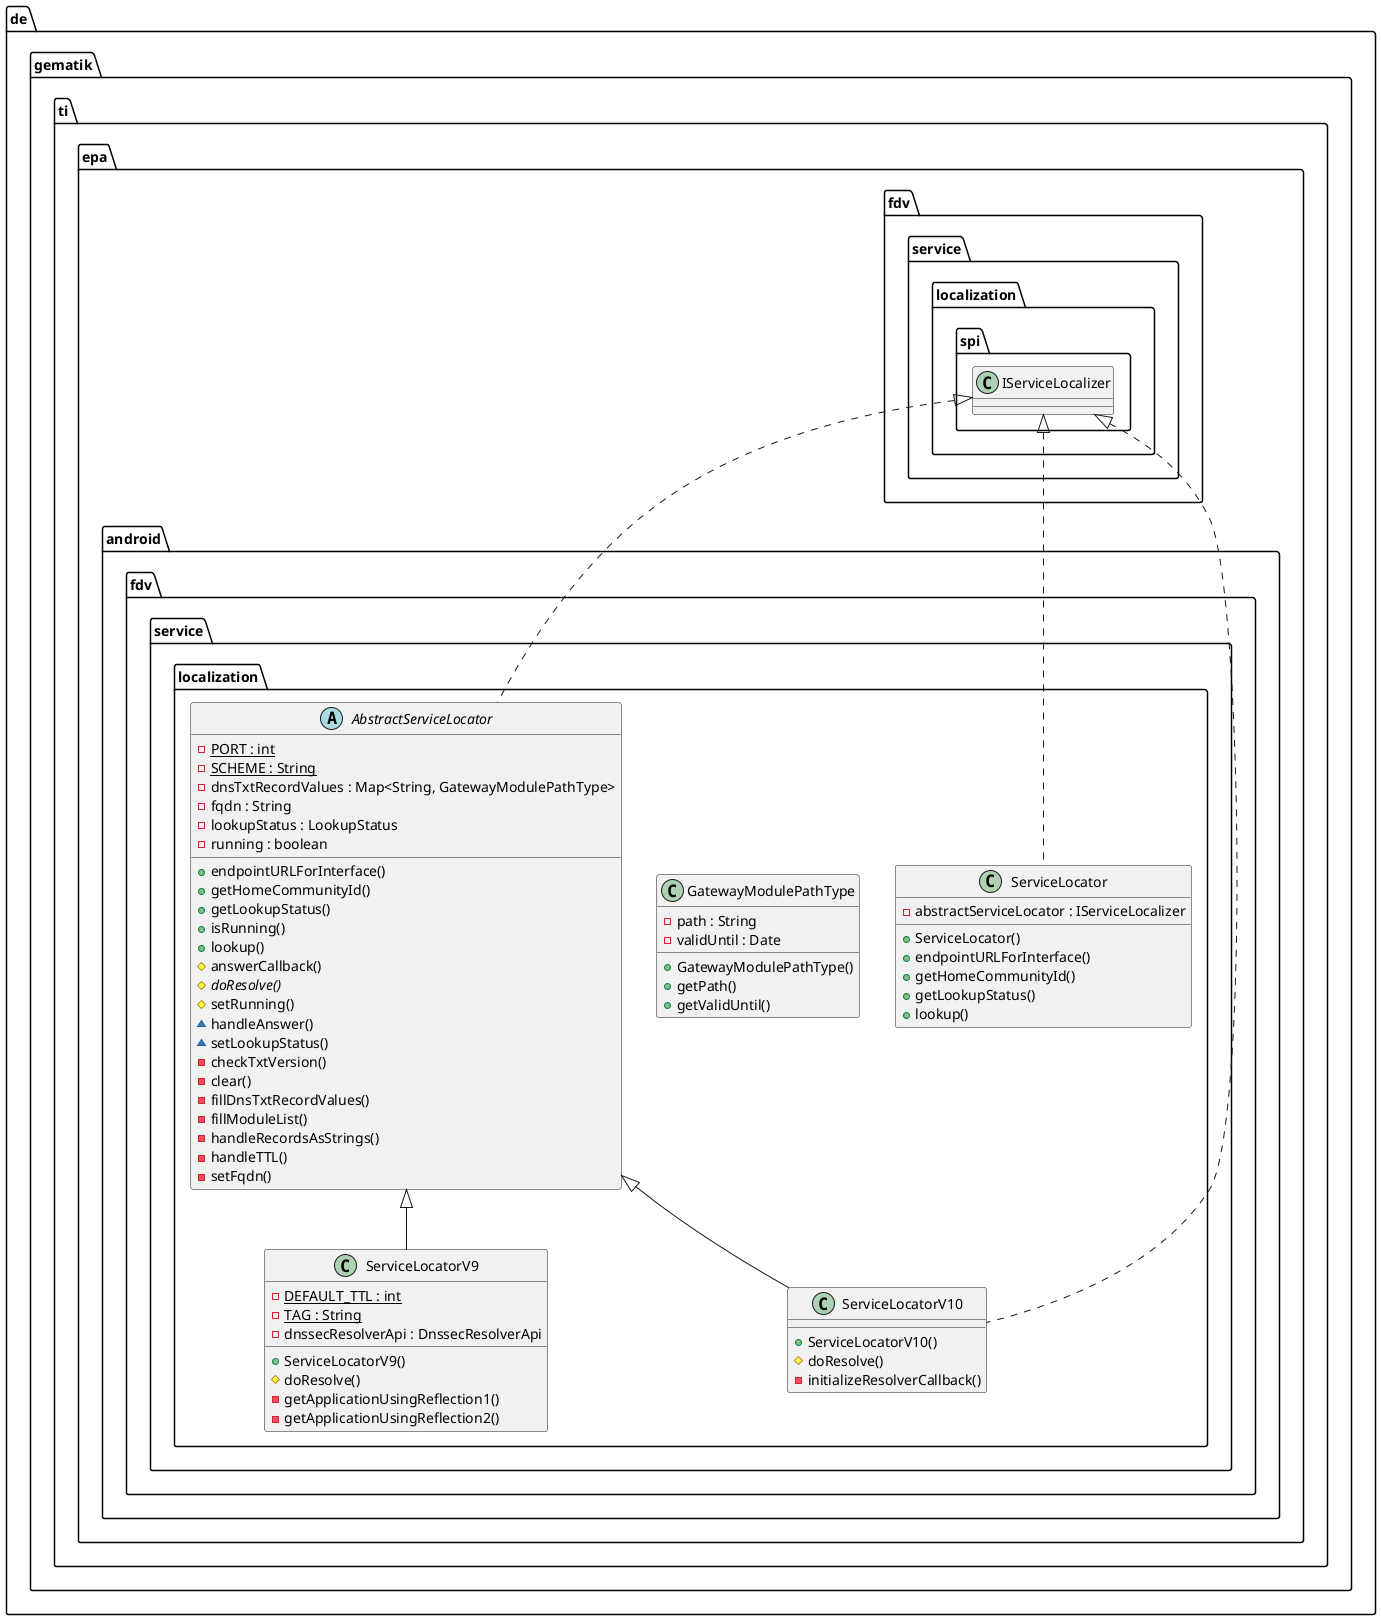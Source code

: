 @startuml



  namespace de.gematik.ti.epa.android.fdv.service.localization {
    abstract class de.gematik.ti.epa.android.fdv.service.localization.AbstractServiceLocator {
        {static} - PORT : int
        {static} - SCHEME : String
        - dnsTxtRecordValues : Map<String, GatewayModulePathType>
        - fqdn : String
        - lookupStatus : LookupStatus
        - running : boolean
        + endpointURLForInterface()
        + getHomeCommunityId()
        + getLookupStatus()
        + isRunning()
        + lookup()
        # answerCallback()
        {abstract} # doResolve()
        # setRunning()
        ~ handleAnswer()
        ~ setLookupStatus()
        - checkTxtVersion()
        - clear()
        - fillDnsTxtRecordValues()
        - fillModuleList()
        - handleRecordsAsStrings()
        - handleTTL()
        - setFqdn()
    }
  }
  

  namespace de.gematik.ti.epa.android.fdv.service.localization {
    class de.gematik.ti.epa.android.fdv.service.localization.GatewayModulePathType {
        - path : String
        - validUntil : Date
        + GatewayModulePathType()
        + getPath()
        + getValidUntil()
    }
  }
  

  namespace de.gematik.ti.epa.android.fdv.service.localization {
    class de.gematik.ti.epa.android.fdv.service.localization.ServiceLocator {
        - abstractServiceLocator : IServiceLocalizer
        + ServiceLocator()
        + endpointURLForInterface()
        + getHomeCommunityId()
        + getLookupStatus()
        + lookup()
    }
  }
  

  namespace de.gematik.ti.epa.android.fdv.service.localization {
    class de.gematik.ti.epa.android.fdv.service.localization.ServiceLocatorV10 {
        + ServiceLocatorV10()
        # doResolve()
        - initializeResolverCallback()
    }
  }
  

  namespace de.gematik.ti.epa.android.fdv.service.localization {
    class de.gematik.ti.epa.android.fdv.service.localization.ServiceLocatorV9 {
        {static} - DEFAULT_TTL : int
        {static} - TAG : String
        - dnssecResolverApi : DnssecResolverApi
        + ServiceLocatorV9()
        # doResolve()
        - getApplicationUsingReflection1()
        - getApplicationUsingReflection2()
    }
  }
  

  de.gematik.ti.epa.android.fdv.service.localization.AbstractServiceLocator .up.|> de.gematik.ti.epa.fdv.service.localization.spi.IServiceLocalizer
  de.gematik.ti.epa.android.fdv.service.localization.ServiceLocator .up.|> de.gematik.ti.epa.fdv.service.localization.spi.IServiceLocalizer
  de.gematik.ti.epa.android.fdv.service.localization.ServiceLocatorV10 .up.|> de.gematik.ti.epa.fdv.service.localization.spi.IServiceLocalizer
  de.gematik.ti.epa.android.fdv.service.localization.ServiceLocatorV10 -up-|> de.gematik.ti.epa.android.fdv.service.localization.AbstractServiceLocator
  de.gematik.ti.epa.android.fdv.service.localization.ServiceLocatorV9 -up-|> de.gematik.ti.epa.android.fdv.service.localization.AbstractServiceLocator









@enduml
